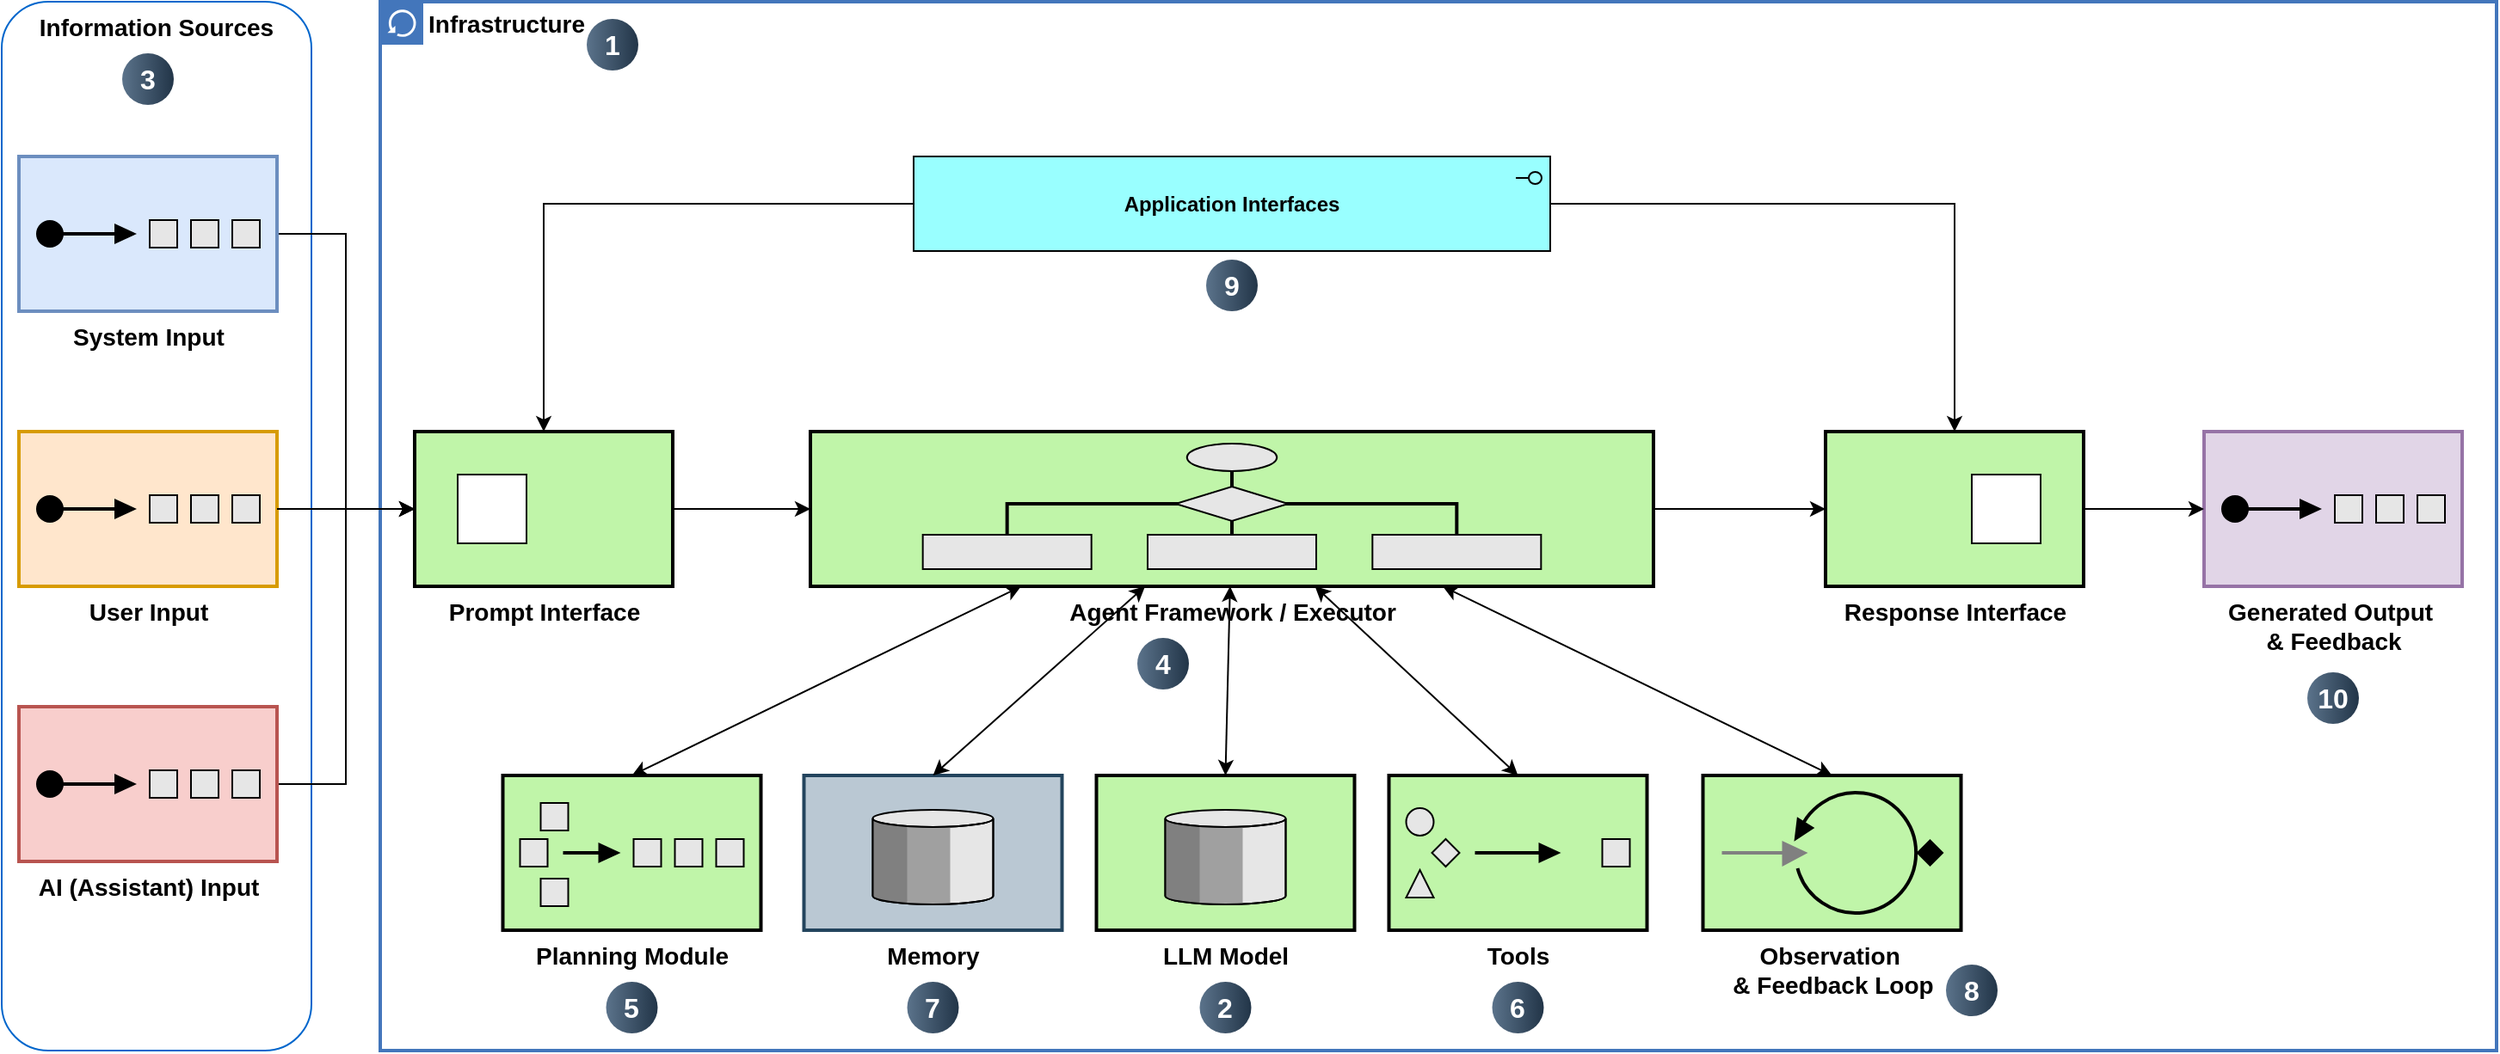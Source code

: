 <mxfile version="26.0.4">
  <diagram name="Page-1" id="ErCnhIx6DcZLbncz3Et1">
    <mxGraphModel dx="1434" dy="836" grid="1" gridSize="10" guides="1" tooltips="1" connect="1" arrows="1" fold="1" page="1" pageScale="1" pageWidth="850" pageHeight="1100" math="0" shadow="0">
      <root>
        <mxCell id="0" />
        <mxCell id="1" parent="0" />
        <mxCell id="KSXjhxp92ZzQVUbA8z7Y-1" value="" style="rounded=1;whiteSpace=wrap;html=1;strokeColor=#0066CC;" vertex="1" parent="1">
          <mxGeometry x="60" y="80" width="180" height="610" as="geometry" />
        </mxCell>
        <mxCell id="KSXjhxp92ZzQVUbA8z7Y-2" value="&lt;b&gt;&lt;font style=&quot;font-size: 14px;&quot;&gt;Infrastructure&lt;/font&gt;&lt;/b&gt;" style="shape=mxgraph.ibm.box;prType=classic;fontStyle=0;verticalAlign=top;align=left;spacingLeft=32;spacingTop=4;fillColor=none;rounded=0;whiteSpace=wrap;html=1;strokeColor=#4376BB;strokeWidth=2;dashed=0;container=1;spacing=-4;collapsible=0;expand=0;recursiveResize=0;" vertex="1" parent="1">
          <mxGeometry x="280" y="80" width="1230" height="610" as="geometry" />
        </mxCell>
        <mxCell id="KSXjhxp92ZzQVUbA8z7Y-3" style="edgeStyle=orthogonalEdgeStyle;rounded=0;orthogonalLoop=1;jettySize=auto;html=1;exitX=1;exitY=0.5;exitDx=0;exitDy=0;exitPerimeter=0;entryX=0;entryY=0.5;entryDx=0;entryDy=0;" edge="1" parent="KSXjhxp92ZzQVUbA8z7Y-2" source="KSXjhxp92ZzQVUbA8z7Y-4" target="KSXjhxp92ZzQVUbA8z7Y-7">
          <mxGeometry relative="1" as="geometry" />
        </mxCell>
        <mxCell id="KSXjhxp92ZzQVUbA8z7Y-4" value="&lt;font style=&quot;font-size: 14px;&quot;&gt;&lt;b style=&quot;&quot;&gt;System Input&lt;/b&gt;&lt;/font&gt;" style="html=1;strokeWidth=2;outlineConnect=0;dashed=0;align=center;fontSize=8;verticalLabelPosition=bottom;verticalAlign=top;shape=mxgraph.eip.test_message;fillColor=#dae8fc;strokeColor=#6c8ebf;" vertex="1" parent="KSXjhxp92ZzQVUbA8z7Y-2">
          <mxGeometry x="-210" y="90" width="150" height="90" as="geometry" />
        </mxCell>
        <mxCell id="KSXjhxp92ZzQVUbA8z7Y-5" value="&lt;font style=&quot;font-size: 14px;&quot;&gt;&lt;b style=&quot;&quot;&gt;User Input&lt;/b&gt;&lt;/font&gt;" style="html=1;strokeWidth=2;outlineConnect=0;dashed=0;align=center;fontSize=8;verticalLabelPosition=bottom;verticalAlign=top;shape=mxgraph.eip.test_message;fillColor=#ffe6cc;strokeColor=#d79b00;" vertex="1" parent="KSXjhxp92ZzQVUbA8z7Y-2">
          <mxGeometry x="-210" y="250" width="150" height="90" as="geometry" />
        </mxCell>
        <mxCell id="KSXjhxp92ZzQVUbA8z7Y-7" value="&lt;font style=&quot;font-size: 14px;&quot;&gt;&lt;b style=&quot;&quot;&gt;Prompt Interface&lt;/b&gt;&lt;/font&gt;" style="strokeWidth=2;dashed=0;align=center;fontSize=8;shape=rect;verticalLabelPosition=bottom;verticalAlign=top;fillColor=#c0f5a9;html=1;" vertex="1" parent="KSXjhxp92ZzQVUbA8z7Y-2">
          <mxGeometry x="20" y="250" width="150" height="90" as="geometry" />
        </mxCell>
        <mxCell id="KSXjhxp92ZzQVUbA8z7Y-8" value="" style="html=1;strokeWidth=1;dashed=0;align=center;fontSize=8;shape=rect" vertex="1" parent="KSXjhxp92ZzQVUbA8z7Y-7">
          <mxGeometry x="25" y="25" width="40" height="40" as="geometry" />
        </mxCell>
        <mxCell id="KSXjhxp92ZzQVUbA8z7Y-9" style="edgeStyle=orthogonalEdgeStyle;rounded=0;orthogonalLoop=1;jettySize=auto;html=1;exitX=1;exitY=0.5;exitDx=0;exitDy=0;exitPerimeter=0;entryX=0;entryY=0.5;entryDx=0;entryDy=0;" edge="1" parent="KSXjhxp92ZzQVUbA8z7Y-2" source="KSXjhxp92ZzQVUbA8z7Y-5" target="KSXjhxp92ZzQVUbA8z7Y-7">
          <mxGeometry relative="1" as="geometry" />
        </mxCell>
        <mxCell id="KSXjhxp92ZzQVUbA8z7Y-14" value="&lt;b&gt;&lt;font style=&quot;font-size: 14px;&quot;&gt;Response Interface&lt;/font&gt;&lt;/b&gt;" style="strokeWidth=2;dashed=0;align=center;fontSize=8;shape=rect;verticalLabelPosition=bottom;verticalAlign=top;fillColor=#c0f5a9;html=1;" vertex="1" parent="KSXjhxp92ZzQVUbA8z7Y-2">
          <mxGeometry x="840" y="250" width="150" height="90" as="geometry" />
        </mxCell>
        <mxCell id="KSXjhxp92ZzQVUbA8z7Y-15" value="" style="html=1;strokeWidth=1;dashed=0;align=center;fontSize=8;shape=rect;" vertex="1" parent="KSXjhxp92ZzQVUbA8z7Y-14">
          <mxGeometry x="85" y="25" width="40" height="40" as="geometry" />
        </mxCell>
        <mxCell id="KSXjhxp92ZzQVUbA8z7Y-16" value="&lt;font style=&quot;font-size: 14px;&quot;&gt;&lt;b&gt;Generated Output&amp;nbsp;&lt;/b&gt;&lt;/font&gt;&lt;div&gt;&lt;font style=&quot;font-size: 14px;&quot;&gt;&lt;b&gt;&amp;amp; Feedback&lt;/b&gt;&lt;/font&gt;&lt;/div&gt;" style="html=1;strokeWidth=2;outlineConnect=0;dashed=0;align=center;fontSize=8;verticalLabelPosition=bottom;verticalAlign=top;shape=mxgraph.eip.test_message;fillColor=#e1d5e7;strokeColor=#9673a6;" vertex="1" parent="KSXjhxp92ZzQVUbA8z7Y-2">
          <mxGeometry x="1060" y="250" width="150" height="90" as="geometry" />
        </mxCell>
        <mxCell id="KSXjhxp92ZzQVUbA8z7Y-17" style="edgeStyle=orthogonalEdgeStyle;rounded=0;orthogonalLoop=1;jettySize=auto;html=1;exitX=1;exitY=0.5;exitDx=0;exitDy=0;entryX=0;entryY=0.5;entryDx=0;entryDy=0;entryPerimeter=0;" edge="1" parent="KSXjhxp92ZzQVUbA8z7Y-2" source="KSXjhxp92ZzQVUbA8z7Y-14" target="KSXjhxp92ZzQVUbA8z7Y-16">
          <mxGeometry relative="1" as="geometry" />
        </mxCell>
        <mxCell id="KSXjhxp92ZzQVUbA8z7Y-18" style="edgeStyle=orthogonalEdgeStyle;rounded=0;orthogonalLoop=1;jettySize=auto;html=1;exitX=1;exitY=0.5;exitDx=0;exitDy=0;exitPerimeter=0;entryX=0;entryY=0.5;entryDx=0;entryDy=0;" edge="1" parent="KSXjhxp92ZzQVUbA8z7Y-2" source="KSXjhxp92ZzQVUbA8z7Y-19" target="KSXjhxp92ZzQVUbA8z7Y-7">
          <mxGeometry relative="1" as="geometry" />
        </mxCell>
        <mxCell id="KSXjhxp92ZzQVUbA8z7Y-19" value="&lt;font style=&quot;font-size: 14px;&quot;&gt;&lt;b style=&quot;&quot;&gt;AI (Assistant) Input&lt;/b&gt;&lt;/font&gt;" style="html=1;strokeWidth=2;outlineConnect=0;dashed=0;align=center;fontSize=8;verticalLabelPosition=bottom;verticalAlign=top;shape=mxgraph.eip.test_message;fillColor=#f8cecc;strokeColor=#b85450;" vertex="1" parent="KSXjhxp92ZzQVUbA8z7Y-2">
          <mxGeometry x="-210" y="410" width="150" height="90" as="geometry" />
        </mxCell>
        <mxCell id="KSXjhxp92ZzQVUbA8z7Y-20" style="edgeStyle=orthogonalEdgeStyle;rounded=0;orthogonalLoop=1;jettySize=auto;html=1;" edge="1" parent="KSXjhxp92ZzQVUbA8z7Y-2" source="KSXjhxp92ZzQVUbA8z7Y-22" target="KSXjhxp92ZzQVUbA8z7Y-7">
          <mxGeometry relative="1" as="geometry" />
        </mxCell>
        <mxCell id="KSXjhxp92ZzQVUbA8z7Y-21" style="edgeStyle=orthogonalEdgeStyle;rounded=0;orthogonalLoop=1;jettySize=auto;html=1;exitX=1;exitY=0.5;exitDx=0;exitDy=0;exitPerimeter=0;" edge="1" parent="KSXjhxp92ZzQVUbA8z7Y-2" source="KSXjhxp92ZzQVUbA8z7Y-22" target="KSXjhxp92ZzQVUbA8z7Y-14">
          <mxGeometry relative="1" as="geometry" />
        </mxCell>
        <mxCell id="KSXjhxp92ZzQVUbA8z7Y-22" value="&lt;b&gt;Application Interfaces&lt;/b&gt;" style="html=1;outlineConnect=0;whiteSpace=wrap;fillColor=#99ffff;shape=mxgraph.archimate3.application;appType=interface;archiType=square;" vertex="1" parent="KSXjhxp92ZzQVUbA8z7Y-2">
          <mxGeometry x="310" y="90" width="370" height="55" as="geometry" />
        </mxCell>
        <mxCell id="KSXjhxp92ZzQVUbA8z7Y-26" value="1" style="ellipse;whiteSpace=wrap;html=1;aspect=fixed;rotation=0;gradientColor=#223548;strokeColor=none;gradientDirection=east;fillColor=#5b738b;rounded=0;pointerEvents=0;fontFamily=Helvetica;fontSize=16;fontColor=#FFFFFF;spacingTop=4;spacingBottom=4;spacingLeft=4;spacingRight=4;points=[];fontStyle=1" vertex="1" parent="KSXjhxp92ZzQVUbA8z7Y-2">
          <mxGeometry x="120" y="10" width="30" height="30" as="geometry" />
        </mxCell>
        <mxCell id="KSXjhxp92ZzQVUbA8z7Y-28" value="10" style="ellipse;whiteSpace=wrap;html=1;aspect=fixed;rotation=0;gradientColor=#223548;strokeColor=none;gradientDirection=east;fillColor=#5b738b;rounded=0;pointerEvents=0;fontFamily=Helvetica;fontSize=16;fontColor=#FFFFFF;spacingTop=4;spacingBottom=4;spacingLeft=4;spacingRight=4;points=[];fontStyle=1" vertex="1" parent="KSXjhxp92ZzQVUbA8z7Y-2">
          <mxGeometry x="1120" y="390" width="30" height="30" as="geometry" />
        </mxCell>
        <mxCell id="KSXjhxp92ZzQVUbA8z7Y-29" value="9" style="ellipse;whiteSpace=wrap;html=1;aspect=fixed;rotation=0;gradientColor=#223548;strokeColor=none;gradientDirection=east;fillColor=#5b738b;rounded=0;pointerEvents=0;fontFamily=Helvetica;fontSize=16;fontColor=#FFFFFF;spacingTop=4;spacingBottom=4;spacingLeft=4;spacingRight=4;points=[];fontStyle=1" vertex="1" parent="KSXjhxp92ZzQVUbA8z7Y-2">
          <mxGeometry x="480" y="150" width="30" height="30" as="geometry" />
        </mxCell>
        <mxCell id="KSXjhxp92ZzQVUbA8z7Y-33" style="rounded=0;orthogonalLoop=1;jettySize=auto;html=1;exitX=0.5;exitY=0;exitDx=0;exitDy=0;exitPerimeter=0;startArrow=classic;startFill=1;" edge="1" parent="KSXjhxp92ZzQVUbA8z7Y-2" source="KSXjhxp92ZzQVUbA8z7Y-34" target="KSXjhxp92ZzQVUbA8z7Y-36">
          <mxGeometry relative="1" as="geometry" />
        </mxCell>
        <mxCell id="KSXjhxp92ZzQVUbA8z7Y-34" value="&lt;b&gt;&lt;font style=&quot;font-size: 14px;&quot;&gt;LLM Model&lt;/font&gt;&lt;/b&gt;" style="html=1;strokeWidth=2;outlineConnect=0;dashed=0;align=center;fontSize=8;verticalLabelPosition=bottom;verticalAlign=top;shape=mxgraph.eip.message_store;fillColor=#c0f5a9" vertex="1" parent="KSXjhxp92ZzQVUbA8z7Y-2">
          <mxGeometry x="416.25" y="450" width="150" height="90" as="geometry" />
        </mxCell>
        <mxCell id="KSXjhxp92ZzQVUbA8z7Y-35" value="&lt;b&gt;&lt;font style=&quot;font-size: 14px;&quot;&gt;Memory&lt;/font&gt;&lt;/b&gt;" style="html=1;strokeWidth=2;outlineConnect=0;dashed=0;align=center;fontSize=8;verticalLabelPosition=bottom;verticalAlign=top;shape=mxgraph.eip.message_store;fillColor=#bac8d3;strokeColor=#23445d;" vertex="1" parent="KSXjhxp92ZzQVUbA8z7Y-2">
          <mxGeometry x="246.25" y="450" width="150" height="90" as="geometry" />
        </mxCell>
        <mxCell id="KSXjhxp92ZzQVUbA8z7Y-42" style="edgeStyle=orthogonalEdgeStyle;rounded=0;orthogonalLoop=1;jettySize=auto;html=1;exitX=1;exitY=0.5;exitDx=0;exitDy=0;exitPerimeter=0;entryX=0;entryY=0.5;entryDx=0;entryDy=0;" edge="1" parent="KSXjhxp92ZzQVUbA8z7Y-2" source="KSXjhxp92ZzQVUbA8z7Y-36" target="KSXjhxp92ZzQVUbA8z7Y-14">
          <mxGeometry relative="1" as="geometry" />
        </mxCell>
        <mxCell id="KSXjhxp92ZzQVUbA8z7Y-36" value="&lt;span style=&quot;font-size: 14px;&quot;&gt;&lt;b&gt;Agent Framework / Executor&lt;/b&gt;&lt;/span&gt;" style="html=1;strokeWidth=2;outlineConnect=0;dashed=0;align=center;fontSize=8;fillColor=#c0f5a9;verticalLabelPosition=bottom;verticalAlign=top;shape=mxgraph.eip.process_manager;" vertex="1" parent="KSXjhxp92ZzQVUbA8z7Y-2">
          <mxGeometry x="250" y="250" width="490" height="90" as="geometry" />
        </mxCell>
        <mxCell id="KSXjhxp92ZzQVUbA8z7Y-37" value="&lt;b&gt;&lt;font style=&quot;font-size: 14px;&quot;&gt;Tools&lt;/font&gt;&lt;/b&gt;" style="html=1;strokeWidth=2;outlineConnect=0;dashed=0;align=center;fontSize=8;fillColor=#c0f5a9;verticalLabelPosition=bottom;verticalAlign=top;shape=mxgraph.eip.normalizer;" vertex="1" parent="KSXjhxp92ZzQVUbA8z7Y-2">
          <mxGeometry x="586.25" y="450" width="150" height="90" as="geometry" />
        </mxCell>
        <mxCell id="KSXjhxp92ZzQVUbA8z7Y-38" style="rounded=0;orthogonalLoop=1;jettySize=auto;html=1;exitX=0.5;exitY=0;exitDx=0;exitDy=0;exitPerimeter=0;startArrow=classic;startFill=1;" edge="1" parent="KSXjhxp92ZzQVUbA8z7Y-2" source="KSXjhxp92ZzQVUbA8z7Y-35" target="KSXjhxp92ZzQVUbA8z7Y-36">
          <mxGeometry relative="1" as="geometry" />
        </mxCell>
        <mxCell id="KSXjhxp92ZzQVUbA8z7Y-39" style="rounded=0;orthogonalLoop=1;jettySize=auto;html=1;entryX=0.5;entryY=0;entryDx=0;entryDy=0;entryPerimeter=0;startArrow=classic;startFill=1;" edge="1" parent="KSXjhxp92ZzQVUbA8z7Y-2" source="KSXjhxp92ZzQVUbA8z7Y-36" target="KSXjhxp92ZzQVUbA8z7Y-37">
          <mxGeometry relative="1" as="geometry" />
        </mxCell>
        <mxCell id="KSXjhxp92ZzQVUbA8z7Y-41" style="edgeStyle=orthogonalEdgeStyle;rounded=0;orthogonalLoop=1;jettySize=auto;html=1;exitX=1;exitY=0.5;exitDx=0;exitDy=0;entryX=0;entryY=0.5;entryDx=0;entryDy=0;entryPerimeter=0;" edge="1" parent="KSXjhxp92ZzQVUbA8z7Y-2" source="KSXjhxp92ZzQVUbA8z7Y-7" target="KSXjhxp92ZzQVUbA8z7Y-36">
          <mxGeometry relative="1" as="geometry" />
        </mxCell>
        <mxCell id="KSXjhxp92ZzQVUbA8z7Y-43" value="2" style="ellipse;whiteSpace=wrap;html=1;aspect=fixed;rotation=0;gradientColor=#223548;strokeColor=none;gradientDirection=east;fillColor=#5b738b;rounded=0;pointerEvents=0;fontFamily=Helvetica;fontSize=16;fontColor=#FFFFFF;spacingTop=4;spacingBottom=4;spacingLeft=4;spacingRight=4;points=[];fontStyle=1" vertex="1" parent="KSXjhxp92ZzQVUbA8z7Y-2">
          <mxGeometry x="476.25" y="570" width="30" height="30" as="geometry" />
        </mxCell>
        <mxCell id="KSXjhxp92ZzQVUbA8z7Y-44" value="4" style="ellipse;whiteSpace=wrap;html=1;aspect=fixed;rotation=0;gradientColor=#223548;strokeColor=none;gradientDirection=east;fillColor=#5b738b;rounded=0;pointerEvents=0;fontFamily=Helvetica;fontSize=16;fontColor=#FFFFFF;spacingTop=4;spacingBottom=4;spacingLeft=4;spacingRight=4;points=[];fontStyle=1" vertex="1" parent="KSXjhxp92ZzQVUbA8z7Y-2">
          <mxGeometry x="440" y="370" width="30" height="30" as="geometry" />
        </mxCell>
        <mxCell id="KSXjhxp92ZzQVUbA8z7Y-45" value="&lt;b&gt;&lt;font style=&quot;font-size: 14px;&quot;&gt;Planning Module&lt;/font&gt;&lt;/b&gt;" style="html=1;strokeWidth=2;outlineConnect=0;dashed=0;align=center;fontSize=8;fillColor=#c0f5a9;verticalLabelPosition=bottom;verticalAlign=top;shape=mxgraph.eip.resequencer;" vertex="1" parent="KSXjhxp92ZzQVUbA8z7Y-2">
          <mxGeometry x="71.25" y="450" width="150" height="90" as="geometry" />
        </mxCell>
        <mxCell id="KSXjhxp92ZzQVUbA8z7Y-46" style="rounded=0;orthogonalLoop=1;jettySize=auto;html=1;exitX=0.5;exitY=0;exitDx=0;exitDy=0;exitPerimeter=0;startArrow=classic;startFill=1;entryX=0.25;entryY=1;entryDx=0;entryDy=0;entryPerimeter=0;" edge="1" parent="KSXjhxp92ZzQVUbA8z7Y-2" source="KSXjhxp92ZzQVUbA8z7Y-45" target="KSXjhxp92ZzQVUbA8z7Y-36">
          <mxGeometry relative="1" as="geometry">
            <mxPoint x="280" y="440" as="sourcePoint" />
            <mxPoint x="343" y="340" as="targetPoint" />
          </mxGeometry>
        </mxCell>
        <mxCell id="KSXjhxp92ZzQVUbA8z7Y-47" value="5" style="ellipse;whiteSpace=wrap;html=1;aspect=fixed;rotation=0;gradientColor=#223548;strokeColor=none;gradientDirection=east;fillColor=#5b738b;rounded=0;pointerEvents=0;fontFamily=Helvetica;fontSize=16;fontColor=#FFFFFF;spacingTop=4;spacingBottom=4;spacingLeft=4;spacingRight=4;points=[];fontStyle=1" vertex="1" parent="KSXjhxp92ZzQVUbA8z7Y-2">
          <mxGeometry x="131.25" y="570" width="30" height="30" as="geometry" />
        </mxCell>
        <mxCell id="KSXjhxp92ZzQVUbA8z7Y-48" value="6" style="ellipse;whiteSpace=wrap;html=1;aspect=fixed;rotation=0;gradientColor=#223548;strokeColor=none;gradientDirection=east;fillColor=#5b738b;rounded=0;pointerEvents=0;fontFamily=Helvetica;fontSize=16;fontColor=#FFFFFF;spacingTop=4;spacingBottom=4;spacingLeft=4;spacingRight=4;points=[];fontStyle=1" vertex="1" parent="KSXjhxp92ZzQVUbA8z7Y-2">
          <mxGeometry x="646.25" y="570" width="30" height="30" as="geometry" />
        </mxCell>
        <mxCell id="KSXjhxp92ZzQVUbA8z7Y-49" value="7" style="ellipse;whiteSpace=wrap;html=1;aspect=fixed;rotation=0;gradientColor=#223548;strokeColor=none;gradientDirection=east;fillColor=#5b738b;rounded=0;pointerEvents=0;fontFamily=Helvetica;fontSize=16;fontColor=#FFFFFF;spacingTop=4;spacingBottom=4;spacingLeft=4;spacingRight=4;points=[];fontStyle=1" vertex="1" parent="KSXjhxp92ZzQVUbA8z7Y-2">
          <mxGeometry x="306.25" y="570" width="30" height="30" as="geometry" />
        </mxCell>
        <mxCell id="KSXjhxp92ZzQVUbA8z7Y-50" value="&lt;font style=&quot;font-size: 14px;&quot;&gt;&lt;b&gt;Observation&amp;nbsp;&lt;/b&gt;&lt;/font&gt;&lt;div&gt;&lt;font style=&quot;font-size: 14px;&quot;&gt;&lt;b&gt;&amp;amp; Feedback Loop&lt;/b&gt;&lt;/font&gt;&lt;/div&gt;" style="fillColor=#c0f5a9;dashed=0;outlineConnect=0;strokeWidth=2;html=1;align=center;fontSize=8;verticalLabelPosition=bottom;verticalAlign=top;shape=mxgraph.eip.polling_consumer;" vertex="1" parent="KSXjhxp92ZzQVUbA8z7Y-2">
          <mxGeometry x="768.75" y="450" width="150" height="90" as="geometry" />
        </mxCell>
        <mxCell id="KSXjhxp92ZzQVUbA8z7Y-51" style="rounded=0;orthogonalLoop=1;jettySize=auto;html=1;entryX=0.5;entryY=0;entryDx=0;entryDy=0;entryPerimeter=0;startArrow=classic;startFill=1;exitX=0.75;exitY=1;exitDx=0;exitDy=0;exitPerimeter=0;" edge="1" parent="KSXjhxp92ZzQVUbA8z7Y-2" source="KSXjhxp92ZzQVUbA8z7Y-36" target="KSXjhxp92ZzQVUbA8z7Y-50">
          <mxGeometry relative="1" as="geometry">
            <mxPoint x="690" y="340" as="sourcePoint" />
            <mxPoint x="808" y="450" as="targetPoint" />
          </mxGeometry>
        </mxCell>
        <mxCell id="KSXjhxp92ZzQVUbA8z7Y-52" value="8" style="ellipse;whiteSpace=wrap;html=1;aspect=fixed;rotation=0;gradientColor=#223548;strokeColor=none;gradientDirection=east;fillColor=#5b738b;rounded=0;pointerEvents=0;fontFamily=Helvetica;fontSize=16;fontColor=#FFFFFF;spacingTop=4;spacingBottom=4;spacingLeft=4;spacingRight=4;points=[];fontStyle=1" vertex="1" parent="KSXjhxp92ZzQVUbA8z7Y-2">
          <mxGeometry x="910" y="560" width="30" height="30" as="geometry" />
        </mxCell>
        <mxCell id="KSXjhxp92ZzQVUbA8z7Y-31" value="&lt;font style=&quot;font-size: 14px;&quot;&gt;&lt;b&gt;Information Sources&lt;/b&gt;&lt;/font&gt;" style="text;strokeColor=none;align=center;fillColor=none;html=1;verticalAlign=middle;whiteSpace=wrap;rounded=0;" vertex="1" parent="1">
          <mxGeometry x="70" y="80" width="160" height="30" as="geometry" />
        </mxCell>
        <mxCell id="KSXjhxp92ZzQVUbA8z7Y-32" value="3" style="ellipse;whiteSpace=wrap;html=1;aspect=fixed;rotation=0;gradientColor=#223548;strokeColor=none;gradientDirection=east;fillColor=#5b738b;rounded=0;pointerEvents=0;fontFamily=Helvetica;fontSize=16;fontColor=#FFFFFF;spacingTop=4;spacingBottom=4;spacingLeft=4;spacingRight=4;points=[];fontStyle=1" vertex="1" parent="1">
          <mxGeometry x="130" y="110" width="30" height="30" as="geometry" />
        </mxCell>
      </root>
    </mxGraphModel>
  </diagram>
</mxfile>
